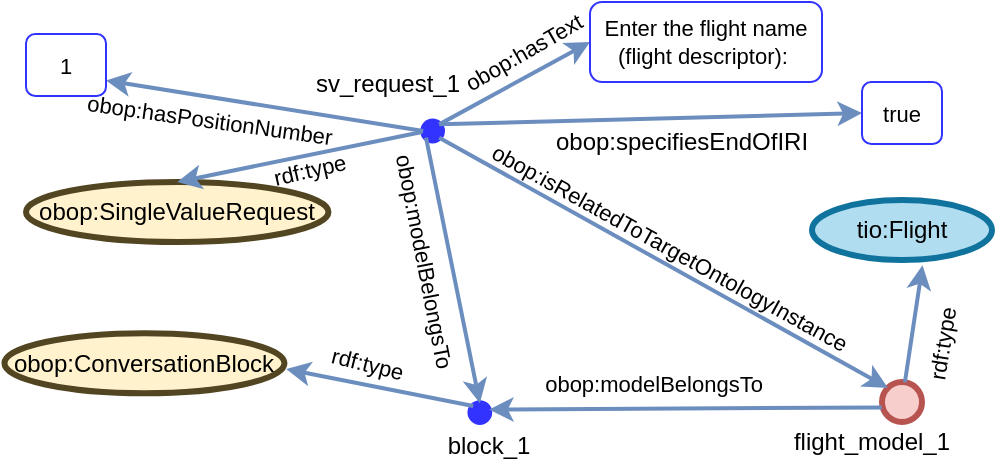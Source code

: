 <mxfile version="20.3.0" type="device"><diagram id="Y75jTk-KJGYCbNqe0n6E" name="Page-1"><mxGraphModel dx="610" dy="1564" grid="1" gridSize="10" guides="1" tooltips="1" connect="1" arrows="1" fold="1" page="1" pageScale="1" pageWidth="827" pageHeight="1169" math="0" shadow="0"><root><mxCell id="0"/><mxCell id="1" parent="0"/><mxCell id="DVhG_GtRtizrIPwF_p6A-2" value="" style="ellipse;whiteSpace=wrap;html=1;aspect=fixed;strokeWidth=3;fillColor=#f8cecc;strokeColor=#b85450;" parent="1" vertex="1"><mxGeometry x="530" y="-270" width="20" height="20" as="geometry"/></mxCell><mxCell id="DVhG_GtRtizrIPwF_p6A-3" value="" style="endArrow=classic;html=1;rounded=0;strokeWidth=2;fillColor=#dae8fc;strokeColor=#6c8ebf;entryX=0.614;entryY=1.086;entryDx=0;entryDy=0;entryPerimeter=0;" parent="1" source="DVhG_GtRtizrIPwF_p6A-2" target="DVhG_GtRtizrIPwF_p6A-55" edge="1"><mxGeometry width="50" height="50" relative="1" as="geometry"><mxPoint x="450" y="-290" as="sourcePoint"/><mxPoint x="510" y="-320" as="targetPoint"/></mxGeometry></mxCell><mxCell id="DVhG_GtRtizrIPwF_p6A-4" value="flight_model_1" style="text;html=1;strokeColor=none;fillColor=none;align=center;verticalAlign=middle;whiteSpace=wrap;rounded=0;strokeWidth=3;" parent="1" vertex="1"><mxGeometry x="485" y="-250" width="80" height="20" as="geometry"/></mxCell><mxCell id="DVhG_GtRtizrIPwF_p6A-7" value="obop:specifiesEndOfIRI" style="text;html=1;strokeColor=none;fillColor=none;align=center;verticalAlign=middle;whiteSpace=wrap;rounded=0;strokeWidth=3;rotation=0;" parent="1" vertex="1"><mxGeometry x="375" y="-400.19" width="110" height="20" as="geometry"/></mxCell><mxCell id="DVhG_GtRtizrIPwF_p6A-44" value="obop:modelBelongsTo" style="text;html=1;strokeColor=none;fillColor=none;align=center;verticalAlign=middle;whiteSpace=wrap;rounded=0;strokeWidth=3;fontSize=11;" parent="1" vertex="1"><mxGeometry x="376" y="-279.38" width="80" height="20" as="geometry"/></mxCell><mxCell id="DVhG_GtRtizrIPwF_p6A-51" value="" style="ellipse;whiteSpace=wrap;html=1;aspect=fixed;strokeWidth=3;fillColor=#3333FF;strokeColor=#3333FF;" parent="1" vertex="1"><mxGeometry x="324.23" y="-259.38" width="9.38" height="9.38" as="geometry"/></mxCell><mxCell id="DVhG_GtRtizrIPwF_p6A-52" value="" style="endArrow=none;html=1;rounded=0;strokeWidth=2;fillColor=#dae8fc;strokeColor=#6c8ebf;exitX=0.993;exitY=0.339;exitDx=0;exitDy=0;entryX=-0.006;entryY=0.635;entryDx=0;entryDy=0;entryPerimeter=0;exitPerimeter=0;startArrow=classic;startFill=1;endFill=0;" parent="1" source="DVhG_GtRtizrIPwF_p6A-51" target="DVhG_GtRtizrIPwF_p6A-2" edge="1"><mxGeometry width="50" height="50" relative="1" as="geometry"><mxPoint x="390" y="-100" as="sourcePoint"/><mxPoint x="309.997" y="-102.36" as="targetPoint"/></mxGeometry></mxCell><mxCell id="DVhG_GtRtizrIPwF_p6A-55" value="tio:Flight" style="ellipse;whiteSpace=wrap;html=1;strokeWidth=3;fillColor=#b1ddf0;strokeColor=#10739e;" parent="1" vertex="1"><mxGeometry x="495" y="-361" width="90" height="30" as="geometry"/></mxCell><mxCell id="DVhG_GtRtizrIPwF_p6A-65" value="" style="endArrow=classic;html=1;rounded=0;strokeWidth=2;fillColor=#dae8fc;strokeColor=#6c8ebf;entryX=1.006;entryY=0.598;entryDx=0;entryDy=0;exitX=0;exitY=0;exitDx=0;exitDy=0;entryPerimeter=0;" parent="1" source="DVhG_GtRtizrIPwF_p6A-51" target="DVhG_GtRtizrIPwF_p6A-66" edge="1"><mxGeometry width="50" height="50" relative="1" as="geometry"><mxPoint x="195.561" y="-137.821" as="sourcePoint"/><mxPoint x="300" y="-188.61" as="targetPoint"/></mxGeometry></mxCell><mxCell id="DVhG_GtRtizrIPwF_p6A-66" value="obop:ConversationBlock" style="ellipse;whiteSpace=wrap;html=1;strokeWidth=3;fillColor=#fff2cc;strokeColor=#524521;" parent="1" vertex="1"><mxGeometry x="91.23" y="-294.38" width="140" height="30" as="geometry"/></mxCell><mxCell id="DVhG_GtRtizrIPwF_p6A-69" value="block_1" style="text;html=1;strokeColor=none;fillColor=none;align=center;verticalAlign=middle;whiteSpace=wrap;rounded=0;strokeWidth=3;rotation=0;" parent="1" vertex="1"><mxGeometry x="310.92" y="-245.62" width="45.31" height="15.62" as="geometry"/></mxCell><mxCell id="FDeUy-glK3Z7ZYNWuhvH-4" value="" style="ellipse;whiteSpace=wrap;html=1;aspect=fixed;strokeWidth=3;fillColor=#3333FF;strokeColor=#3333FF;" parent="1" vertex="1"><mxGeometry x="300.62" y="-400.19" width="9.38" height="9.38" as="geometry"/></mxCell><mxCell id="FDeUy-glK3Z7ZYNWuhvH-5" value="sv_request_1" style="text;html=1;strokeColor=none;fillColor=none;align=center;verticalAlign=middle;whiteSpace=wrap;rounded=0;strokeWidth=3;rotation=0;" parent="1" vertex="1"><mxGeometry x="253.23" y="-429" width="60" height="20" as="geometry"/></mxCell><mxCell id="FDeUy-glK3Z7ZYNWuhvH-6" value="" style="endArrow=none;html=1;rounded=0;strokeWidth=2;fillColor=#dae8fc;strokeColor=#6c8ebf;exitX=0;exitY=0;exitDx=0;exitDy=0;startArrow=classic;startFill=1;endFill=0;entryX=1;entryY=1;entryDx=0;entryDy=0;" parent="1" source="DVhG_GtRtizrIPwF_p6A-2" target="FDeUy-glK3Z7ZYNWuhvH-4" edge="1"><mxGeometry width="50" height="50" relative="1" as="geometry"><mxPoint x="290.544" y="-246.2" as="sourcePoint"/><mxPoint x="350" y="-350" as="targetPoint"/></mxGeometry></mxCell><mxCell id="FDeUy-glK3Z7ZYNWuhvH-7" value="obop:isRelatedToTargetOntologyInstance" style="text;html=1;strokeColor=none;fillColor=none;align=center;verticalAlign=middle;whiteSpace=wrap;rounded=0;strokeWidth=3;fontSize=11;rotation=29;" parent="1" vertex="1"><mxGeometry x="384" y="-347" width="80" height="20" as="geometry"/></mxCell><mxCell id="FDeUy-glK3Z7ZYNWuhvH-10" value="" style="endArrow=none;html=1;rounded=0;strokeWidth=2;fillColor=#dae8fc;strokeColor=#6c8ebf;entryX=0;entryY=1;entryDx=0;entryDy=0;startArrow=classic;startFill=1;endFill=0;exitX=0.5;exitY=0;exitDx=0;exitDy=0;" parent="1" target="FDeUy-glK3Z7ZYNWuhvH-4" edge="1" source="DVhG_GtRtizrIPwF_p6A-51"><mxGeometry width="50" height="50" relative="1" as="geometry"><mxPoint x="280" y="-260" as="sourcePoint"/><mxPoint x="464.88" y="-247.3" as="targetPoint"/></mxGeometry></mxCell><mxCell id="FDeUy-glK3Z7ZYNWuhvH-11" value="obop:modelBelongsTo" style="text;html=1;strokeColor=none;fillColor=none;align=center;verticalAlign=middle;whiteSpace=wrap;rounded=0;strokeWidth=3;fontSize=11;rotation=79;" parent="1" vertex="1"><mxGeometry x="261.23" y="-340" width="80" height="20" as="geometry"/></mxCell><mxCell id="FDeUy-glK3Z7ZYNWuhvH-13" value="" style="endArrow=none;html=1;rounded=0;strokeWidth=2;fillColor=#dae8fc;strokeColor=#6c8ebf;startArrow=classic;startFill=1;endFill=0;exitX=0;exitY=0.5;exitDx=0;exitDy=0;entryX=1;entryY=0;entryDx=0;entryDy=0;" parent="1" source="FDeUy-glK3Z7ZYNWuhvH-14" target="FDeUy-glK3Z7ZYNWuhvH-4" edge="1"><mxGeometry width="50" height="50" relative="1" as="geometry"><mxPoint x="450" y="-170" as="sourcePoint"/><mxPoint x="350" y="-360" as="targetPoint"/></mxGeometry></mxCell><mxCell id="FDeUy-glK3Z7ZYNWuhvH-14" value="true" style="rounded=1;whiteSpace=wrap;html=1;strokeColor=#3333FF;fontSize=11;fillColor=none;" parent="1" vertex="1"><mxGeometry x="520" y="-420" width="40" height="31" as="geometry"/></mxCell><mxCell id="FDeUy-glK3Z7ZYNWuhvH-29" value="rdf:type" style="text;html=1;strokeColor=none;fillColor=none;align=center;verticalAlign=middle;whiteSpace=wrap;rounded=0;strokeWidth=3;fontSize=11;rotation=14;" parent="1" vertex="1"><mxGeometry x="233.23" y="-289.38" width="80" height="20" as="geometry"/></mxCell><mxCell id="FDeUy-glK3Z7ZYNWuhvH-32" value="obop:SingleValueRequest" style="ellipse;whiteSpace=wrap;html=1;strokeWidth=3;fillColor=#fff2cc;strokeColor=#524521;" parent="1" vertex="1"><mxGeometry x="102" y="-370" width="151.23" height="30" as="geometry"/></mxCell><mxCell id="FDeUy-glK3Z7ZYNWuhvH-33" value="" style="endArrow=classic;html=1;rounded=0;strokeWidth=2;fillColor=#dae8fc;strokeColor=#6c8ebf;entryX=0.5;entryY=0;entryDx=0;entryDy=0;" parent="1" target="FDeUy-glK3Z7ZYNWuhvH-32" edge="1"><mxGeometry width="50" height="50" relative="1" as="geometry"><mxPoint x="300" y="-395" as="sourcePoint"/><mxPoint x="270.31" y="-430" as="targetPoint"/></mxGeometry></mxCell><mxCell id="FDeUy-glK3Z7ZYNWuhvH-36" value="rdf:type" style="text;html=1;strokeColor=none;fillColor=none;align=center;verticalAlign=middle;whiteSpace=wrap;rounded=0;strokeWidth=3;fontSize=11;rotation=347;" parent="1" vertex="1"><mxGeometry x="218.66" y="-390.81" width="49.99" height="29.81" as="geometry"/></mxCell><mxCell id="FDeUy-glK3Z7ZYNWuhvH-42" value="" style="endArrow=none;html=1;rounded=0;strokeWidth=2;fillColor=#dae8fc;strokeColor=#6c8ebf;startArrow=classic;startFill=1;endFill=0;entryX=1;entryY=0;entryDx=0;entryDy=0;exitX=0;exitY=0.5;exitDx=0;exitDy=0;" parent="1" source="3xv9RHJ84y8DN3EbhEVR-5" target="FDeUy-glK3Z7ZYNWuhvH-4" edge="1"><mxGeometry width="50" height="50" relative="1" as="geometry"><mxPoint x="370" y="-440" as="sourcePoint"/><mxPoint x="310" y="-400" as="targetPoint"/></mxGeometry></mxCell><mxCell id="3xv9RHJ84y8DN3EbhEVR-3" value="rdf:type" style="text;html=1;strokeColor=none;fillColor=none;align=center;verticalAlign=middle;whiteSpace=wrap;rounded=0;strokeWidth=3;fontSize=11;rotation=279;" parent="1" vertex="1"><mxGeometry x="520" y="-299.38" width="80" height="20" as="geometry"/></mxCell><mxCell id="3xv9RHJ84y8DN3EbhEVR-5" value="Enter the flight name (flight descriptor):&amp;nbsp;" style="rounded=1;whiteSpace=wrap;html=1;strokeColor=#3333FF;fontSize=11;fillColor=none;" parent="1" vertex="1"><mxGeometry x="384" y="-460" width="116" height="40" as="geometry"/></mxCell><mxCell id="3xv9RHJ84y8DN3EbhEVR-6" value="obop:hasText" style="text;html=1;strokeColor=none;fillColor=none;align=center;verticalAlign=middle;whiteSpace=wrap;rounded=0;strokeWidth=3;fontSize=11;rotation=330;" parent="1" vertex="1"><mxGeometry x="326.01" y="-449.81" width="49.99" height="29.81" as="geometry"/></mxCell><mxCell id="-Z5_imWiP-tctFox2lMq-1" value="" style="endArrow=none;html=1;rounded=0;strokeWidth=2;fillColor=#dae8fc;strokeColor=#6c8ebf;startArrow=classic;startFill=1;endFill=0;entryX=0;entryY=0.5;entryDx=0;entryDy=0;exitX=1;exitY=0.75;exitDx=0;exitDy=0;" edge="1" parent="1" source="-Z5_imWiP-tctFox2lMq-2" target="FDeUy-glK3Z7ZYNWuhvH-4"><mxGeometry width="50" height="50" relative="1" as="geometry"><mxPoint x="180" y="-420" as="sourcePoint"/><mxPoint x="300" y="-400" as="targetPoint"/></mxGeometry></mxCell><mxCell id="-Z5_imWiP-tctFox2lMq-2" value="1" style="rounded=1;whiteSpace=wrap;html=1;strokeColor=#3333FF;fontSize=11;fillColor=none;" vertex="1" parent="1"><mxGeometry x="102" y="-444" width="40" height="31" as="geometry"/></mxCell><mxCell id="-Z5_imWiP-tctFox2lMq-4" value="obop:hasPositionNumber" style="text;html=1;strokeColor=none;fillColor=none;align=center;verticalAlign=middle;whiteSpace=wrap;rounded=0;strokeWidth=3;fontSize=11;rotation=8;" vertex="1" parent="1"><mxGeometry x="168.67" y="-415.81" width="49.99" height="29.81" as="geometry"/></mxCell></root></mxGraphModel></diagram></mxfile>